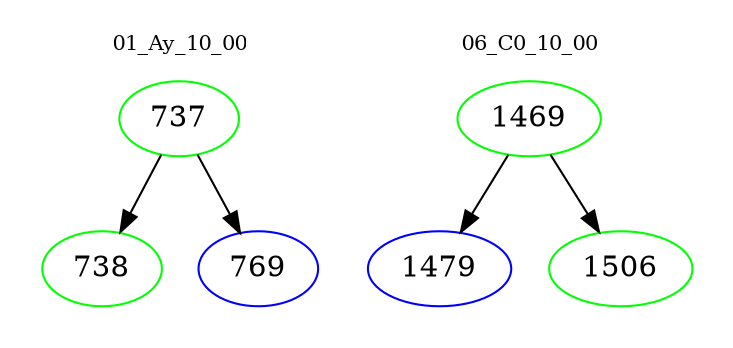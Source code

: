 digraph{
subgraph cluster_0 {
color = white
label = "01_Ay_10_00";
fontsize=10;
T0_737 [label="737", color="green"]
T0_737 -> T0_738 [color="black"]
T0_738 [label="738", color="green"]
T0_737 -> T0_769 [color="black"]
T0_769 [label="769", color="blue"]
}
subgraph cluster_1 {
color = white
label = "06_C0_10_00";
fontsize=10;
T1_1469 [label="1469", color="green"]
T1_1469 -> T1_1479 [color="black"]
T1_1479 [label="1479", color="blue"]
T1_1469 -> T1_1506 [color="black"]
T1_1506 [label="1506", color="green"]
}
}

